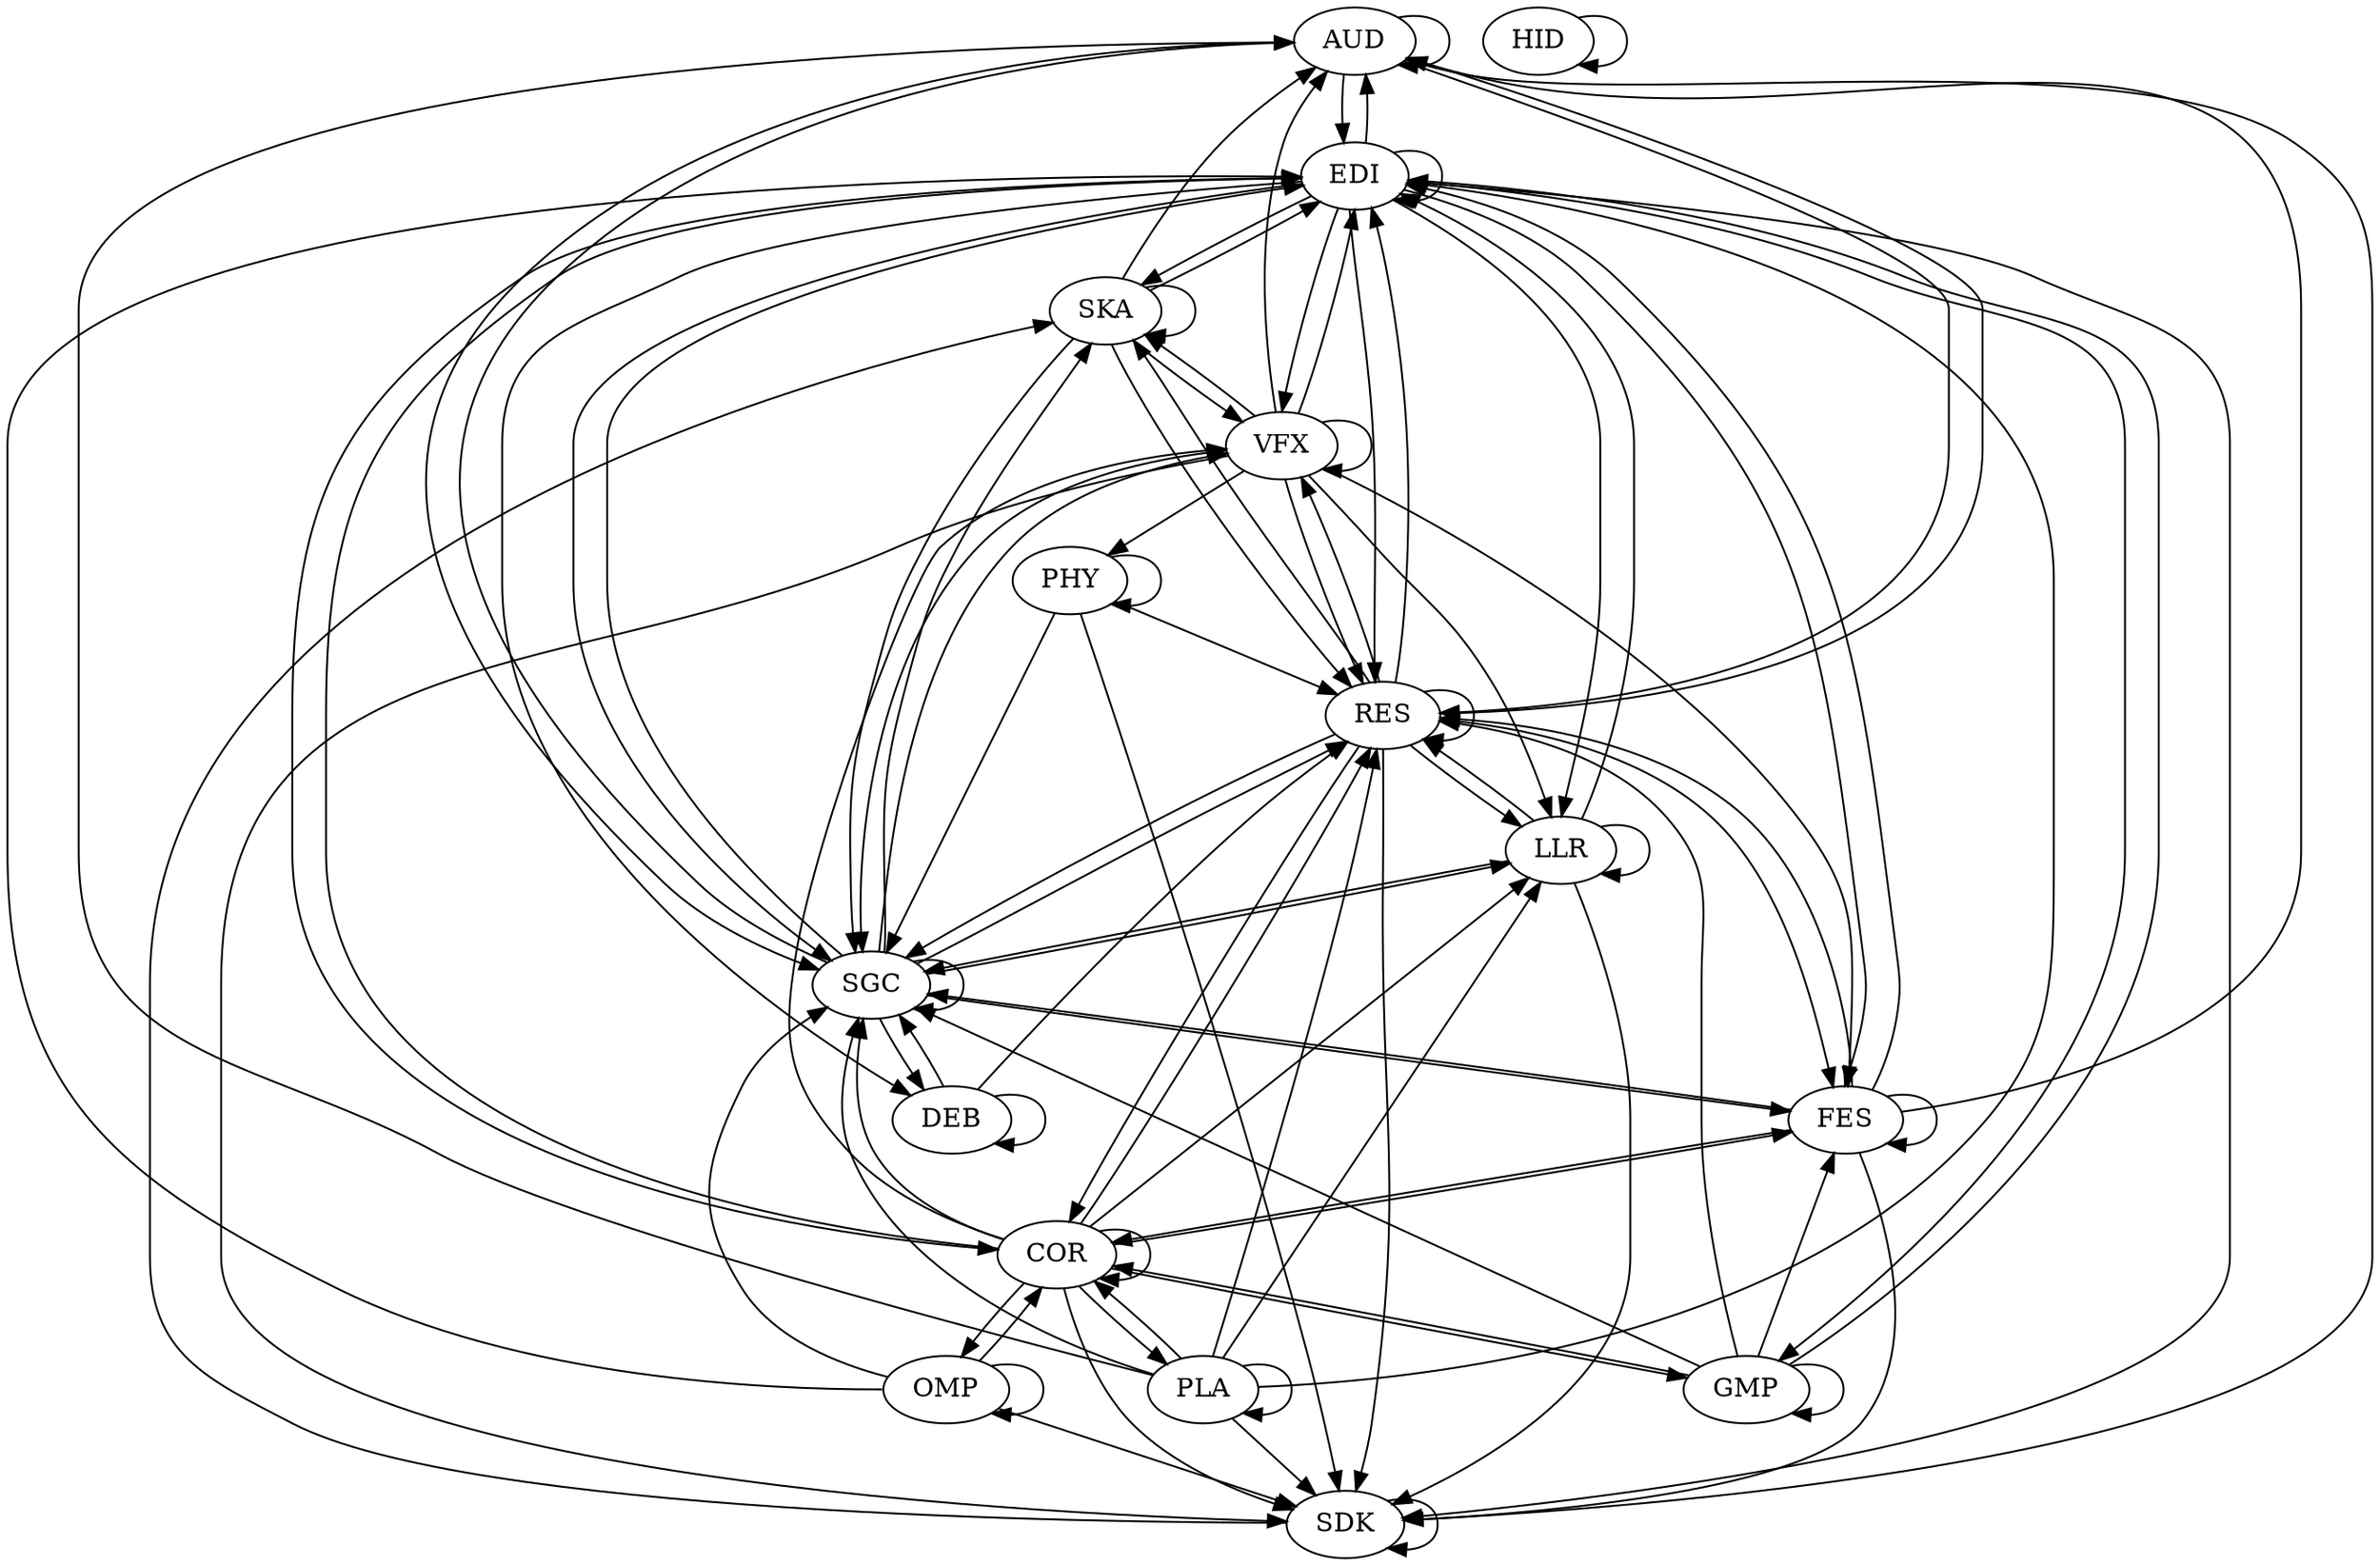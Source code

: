 digraph "source tree" {
	"AUD" -> "AUD"
	"AUD" -> "EDI"
	"AUD" -> "RES"
	"AUD" -> "SDK"
	"AUD" -> "SGC"
	"COR" -> "COR"
	"COR" -> "EDI"
	"COR" -> "FES"
	"COR" -> "GMP"
	"COR" -> "LLR"
	"COR" -> "OMP"
	"COR" -> "PLA"
	"COR" -> "RES"
	"COR" -> "SDK"
	"COR" -> "SGC"
	"COR" -> "VFX"
	"DEB" -> "DEB"
	"DEB" -> "RES"
	"DEB" -> "SGC"
	"EDI" -> "AUD"
	"EDI" -> "COR"
	"EDI" -> "DEB"
	"EDI" -> "EDI"
	"EDI" -> "FES"
	"EDI" -> "GMP"
	"EDI" -> "LLR"
	"EDI" -> "RES"
	"EDI" -> "SDK"
	"EDI" -> "SGC"
	"EDI" -> "SKA"
	"EDI" -> "VFX"
	"FES" -> "AUD"
	"FES" -> "COR"
	"FES" -> "EDI"
	"FES" -> "FES"
	"FES" -> "RES"
	"FES" -> "SDK"
	"FES" -> "SGC"
	"GMP" -> "COR"
	"GMP" -> "EDI"
	"GMP" -> "FES"
	"GMP" -> "GMP"
	"GMP" -> "RES"
	"GMP" -> "SGC"
	"HID" -> "HID"
	"LLR" -> "EDI"
	"LLR" -> "LLR"
	"LLR" -> "RES"
	"LLR" -> "SDK"
	"LLR" -> "SGC"
	"OMP" -> "COR"
	"OMP" -> "EDI"
	"OMP" -> "OMP"
	"OMP" -> "SDK"
	"OMP" -> "SGC"
	"PHY" -> "PHY"
	"PHY" -> "RES"
	"PHY" -> "SDK"
	"PHY" -> "SGC"
	"PLA" -> "AUD"
	"PLA" -> "COR"
	"PLA" -> "EDI"
	"PLA" -> "LLR"
	"PLA" -> "PLA"
	"PLA" -> "RES"
	"PLA" -> "SDK"
	"PLA" -> "SGC"
	"RES" -> "AUD"
	"RES" -> "COR"
	"RES" -> "EDI"
	"RES" -> "FES"
	"RES" -> "LLR"
	"RES" -> "RES"
	"RES" -> "SDK"
	"RES" -> "SGC"
	"RES" -> "SKA"
	"RES" -> "VFX"
	"SDK" -> "SDK"
	"SDK" -> "SKA"
	"SGC" -> "AUD"
	"SGC" -> "DEB"
	"SGC" -> "EDI"
	"SGC" -> "FES"
	"SGC" -> "LLR"
	"SGC" -> "RES"
	"SGC" -> "SGC"
	"SGC" -> "SKA"
	"SGC" -> "VFX"
	"SKA" -> "AUD"
	"SKA" -> "EDI"
	"SKA" -> "RES"
	"SKA" -> "SGC"
	"SKA" -> "SKA"
	"SKA" -> "VFX"
	"VFX" -> "AUD"
	"VFX" -> "EDI"
	"VFX" -> "FES"
	"VFX" -> "LLR"
	"VFX" -> "PHY"
	"VFX" -> "RES"
	"VFX" -> "SDK"
	"VFX" -> "SGC"
	"VFX" -> "SKA"
	"VFX" -> "VFX"
}